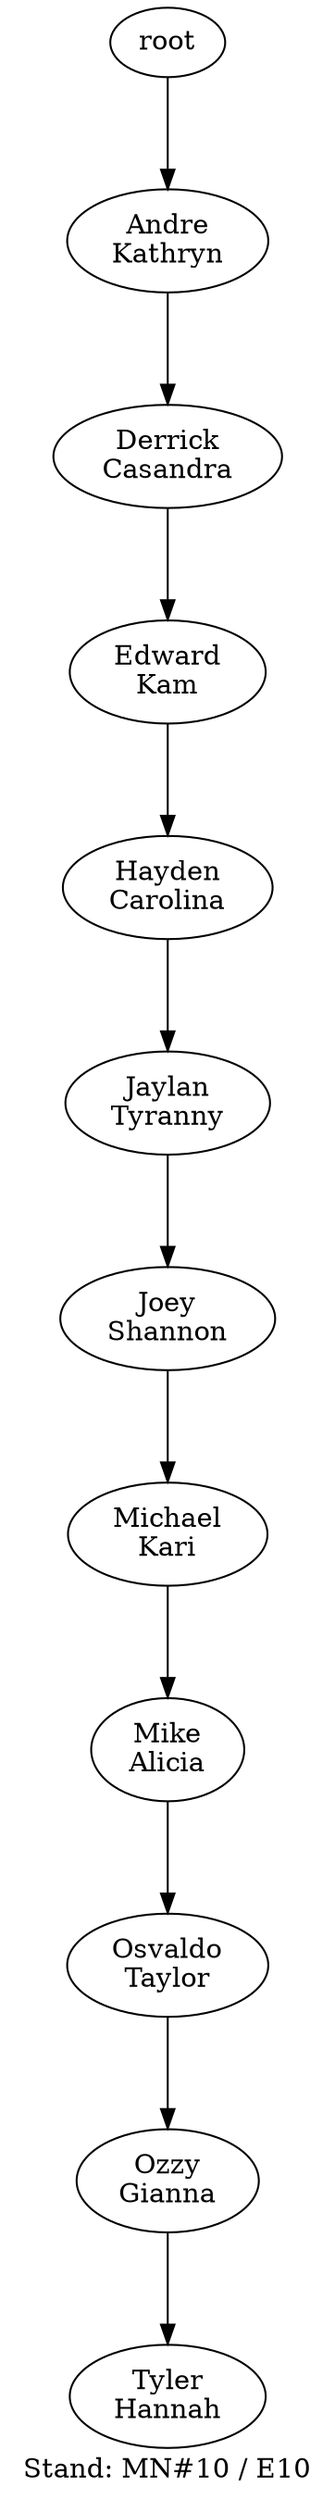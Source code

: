digraph D { labelloc="b"; label="Stand: MN#10 / E10"; ranksep=0.8;
"root/7"[label="Andre\nKathryn"]
"root" -> "root/7";
"root/7/2"[label="Derrick\nCasandra"]
"root/7" -> "root/7/2";
"root/7/2/5"[label="Edward\nKam"]
"root/7/2" -> "root/7/2/5";
"root/7/2/5/1"[label="Hayden\nCarolina"]
"root/7/2/5" -> "root/7/2/5/1";
"root/7/2/5/1/10"[label="Jaylan\nTyranny"]
"root/7/2/5/1" -> "root/7/2/5/1/10";
"root/7/2/5/1/10/8"[label="Joey\nShannon"]
"root/7/2/5/1/10" -> "root/7/2/5/1/10/8";
"root/7/2/5/1/10/8/6"[label="Michael\nKari"]
"root/7/2/5/1/10/8" -> "root/7/2/5/1/10/8/6";
"root/7/2/5/1/10/8/6/0"[label="Mike\nAlicia"]
"root/7/2/5/1/10/8/6" -> "root/7/2/5/1/10/8/6/0";
"root/7/2/5/1/10/8/6/0/9"[label="Osvaldo\nTaylor"]
"root/7/2/5/1/10/8/6/0" -> "root/7/2/5/1/10/8/6/0/9";
"root/7/2/5/1/10/8/6/0/9/3"[label="Ozzy\nGianna"]
"root/7/2/5/1/10/8/6/0/9" -> "root/7/2/5/1/10/8/6/0/9/3";
"root/7/2/5/1/10/8/6/0/9/3/4"[label="Tyler\nHannah"]
"root/7/2/5/1/10/8/6/0/9/3" -> "root/7/2/5/1/10/8/6/0/9/3/4";
}

